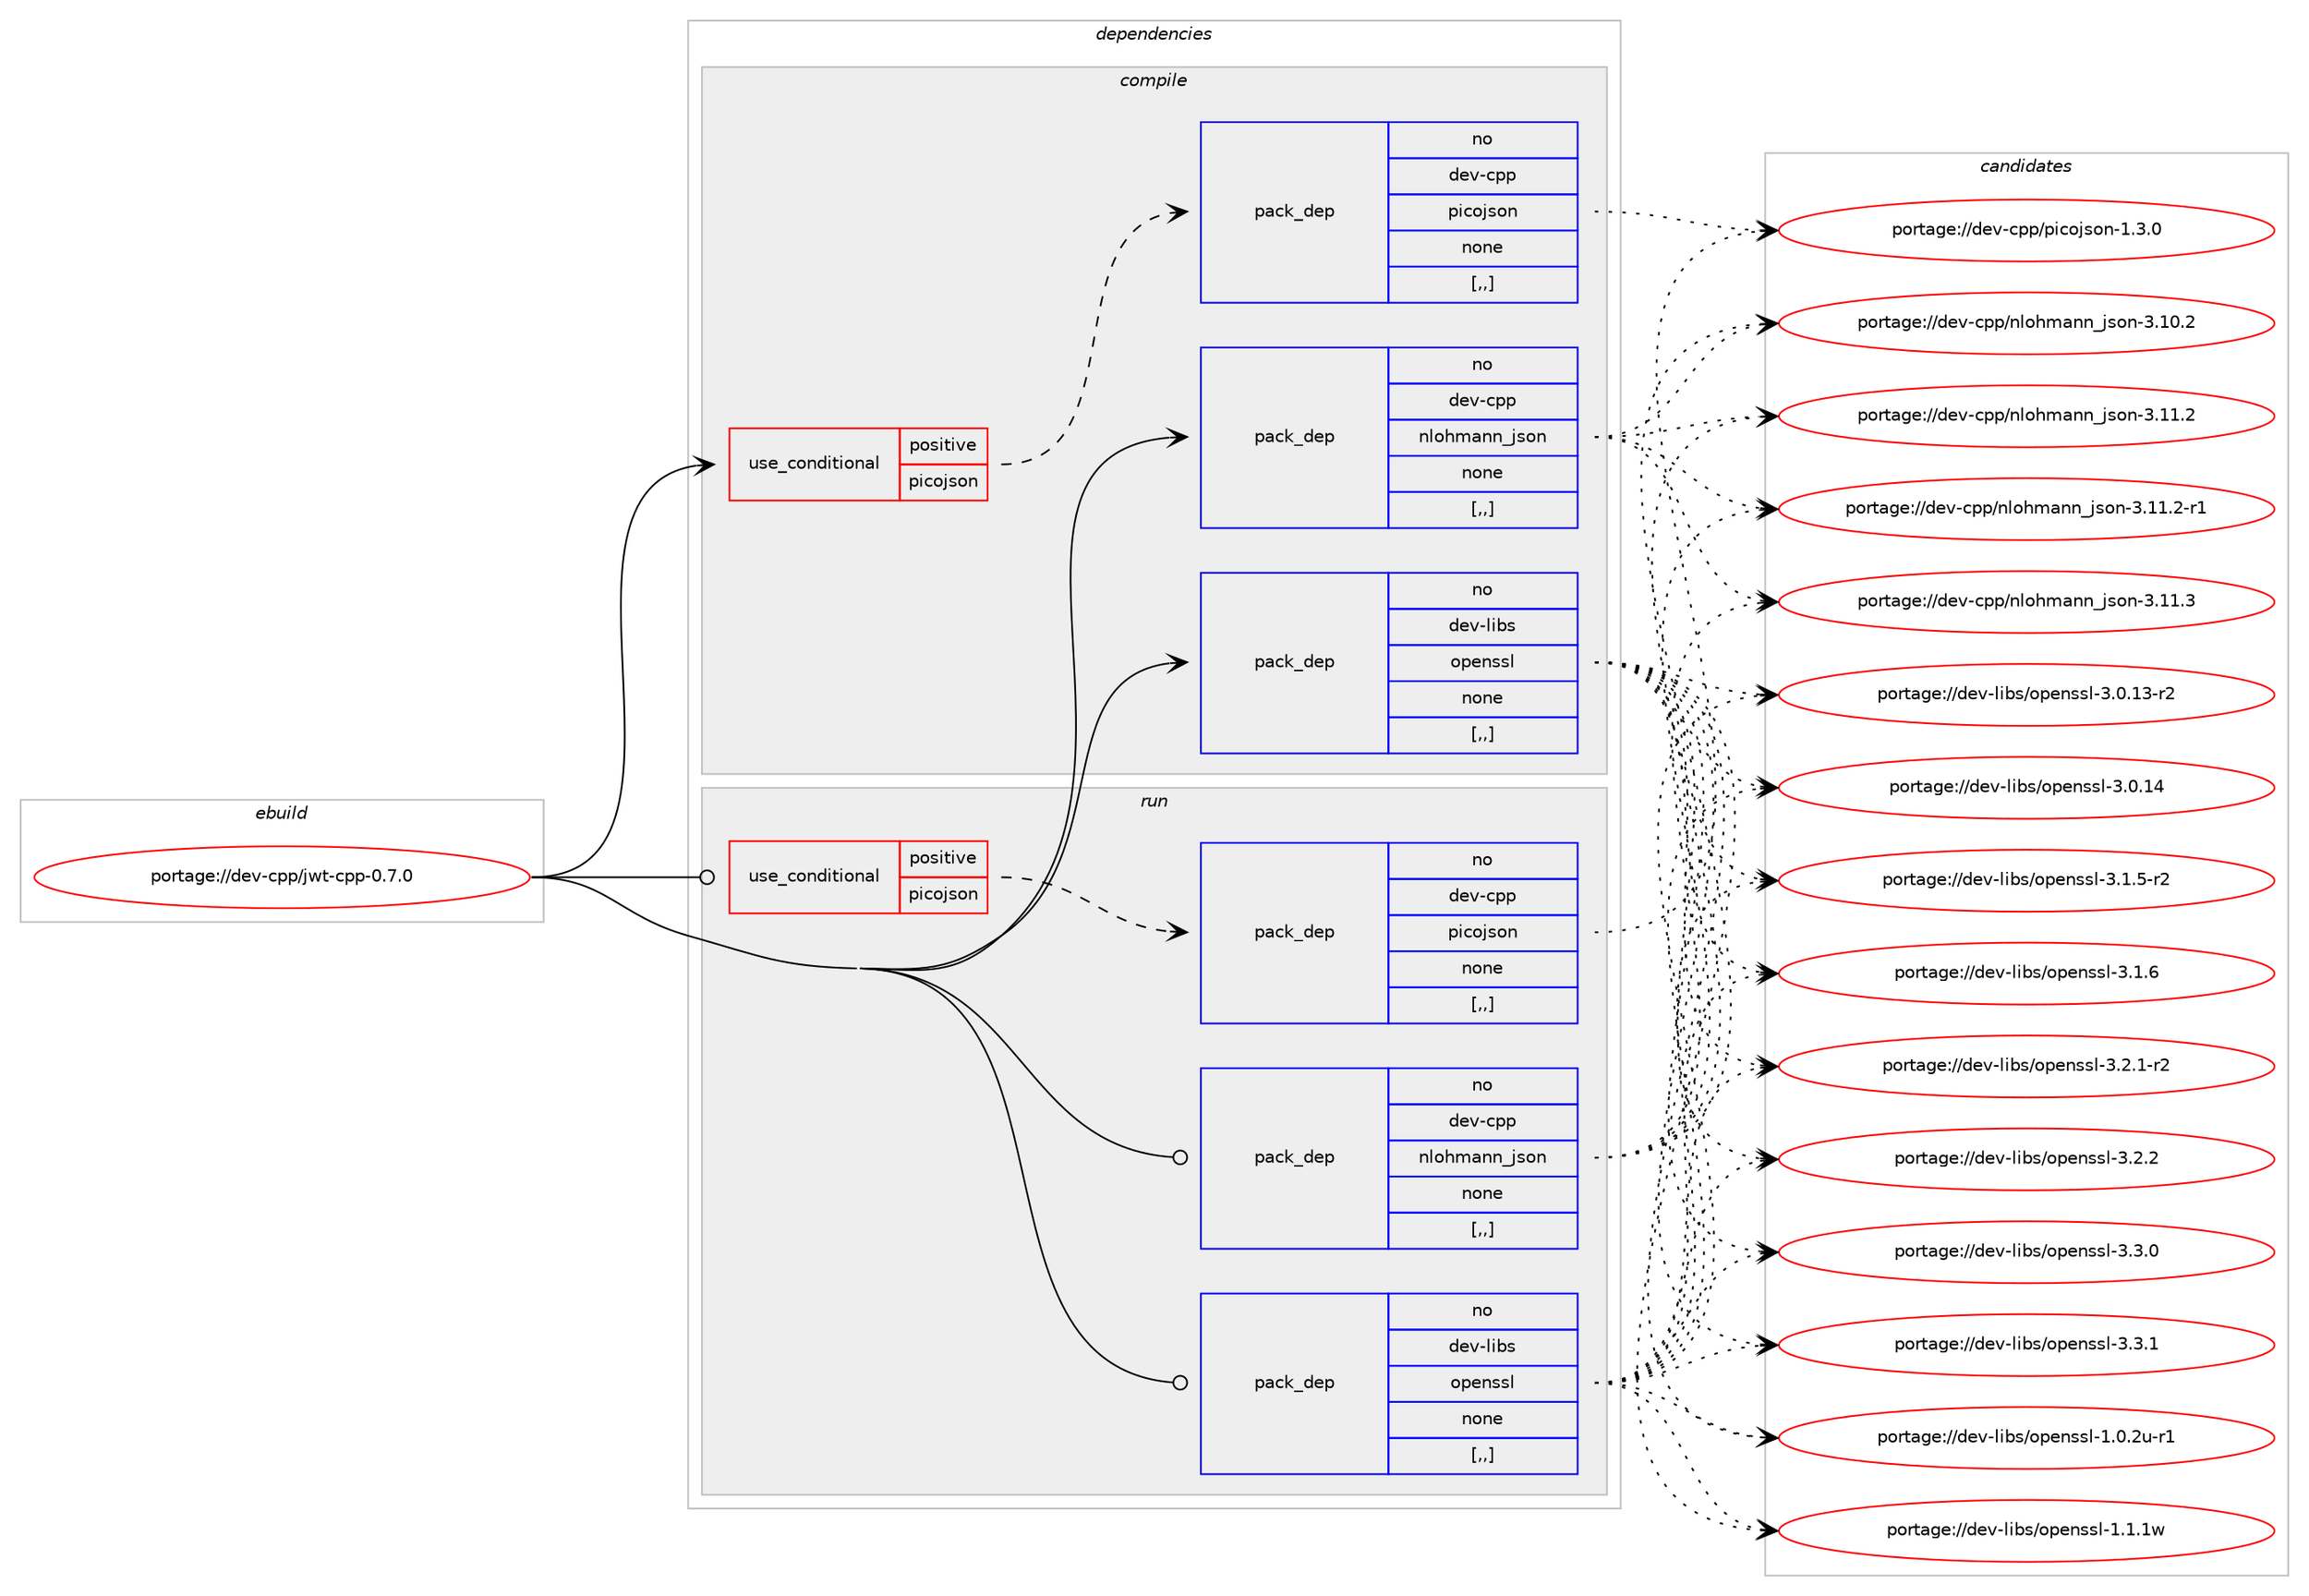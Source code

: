 digraph prolog {

# *************
# Graph options
# *************

newrank=true;
concentrate=true;
compound=true;
graph [rankdir=LR,fontname=Helvetica,fontsize=10,ranksep=1.5];#, ranksep=2.5, nodesep=0.2];
edge  [arrowhead=vee];
node  [fontname=Helvetica,fontsize=10];

# **********
# The ebuild
# **********

subgraph cluster_leftcol {
color=gray;
rank=same;
label=<<i>ebuild</i>>;
id [label="portage://dev-cpp/jwt-cpp-0.7.0", color=red, width=4, href="../dev-cpp/jwt-cpp-0.7.0.svg"];
}

# ****************
# The dependencies
# ****************

subgraph cluster_midcol {
color=gray;
label=<<i>dependencies</i>>;
subgraph cluster_compile {
fillcolor="#eeeeee";
style=filled;
label=<<i>compile</i>>;
subgraph cond16490 {
dependency63765 [label=<<TABLE BORDER="0" CELLBORDER="1" CELLSPACING="0" CELLPADDING="4"><TR><TD ROWSPAN="3" CELLPADDING="10">use_conditional</TD></TR><TR><TD>positive</TD></TR><TR><TD>picojson</TD></TR></TABLE>>, shape=none, color=red];
subgraph pack46383 {
dependency63766 [label=<<TABLE BORDER="0" CELLBORDER="1" CELLSPACING="0" CELLPADDING="4" WIDTH="220"><TR><TD ROWSPAN="6" CELLPADDING="30">pack_dep</TD></TR><TR><TD WIDTH="110">no</TD></TR><TR><TD>dev-cpp</TD></TR><TR><TD>picojson</TD></TR><TR><TD>none</TD></TR><TR><TD>[,,]</TD></TR></TABLE>>, shape=none, color=blue];
}
dependency63765:e -> dependency63766:w [weight=20,style="dashed",arrowhead="vee"];
}
id:e -> dependency63765:w [weight=20,style="solid",arrowhead="vee"];
subgraph pack46384 {
dependency63767 [label=<<TABLE BORDER="0" CELLBORDER="1" CELLSPACING="0" CELLPADDING="4" WIDTH="220"><TR><TD ROWSPAN="6" CELLPADDING="30">pack_dep</TD></TR><TR><TD WIDTH="110">no</TD></TR><TR><TD>dev-cpp</TD></TR><TR><TD>nlohmann_json</TD></TR><TR><TD>none</TD></TR><TR><TD>[,,]</TD></TR></TABLE>>, shape=none, color=blue];
}
id:e -> dependency63767:w [weight=20,style="solid",arrowhead="vee"];
subgraph pack46385 {
dependency63768 [label=<<TABLE BORDER="0" CELLBORDER="1" CELLSPACING="0" CELLPADDING="4" WIDTH="220"><TR><TD ROWSPAN="6" CELLPADDING="30">pack_dep</TD></TR><TR><TD WIDTH="110">no</TD></TR><TR><TD>dev-libs</TD></TR><TR><TD>openssl</TD></TR><TR><TD>none</TD></TR><TR><TD>[,,]</TD></TR></TABLE>>, shape=none, color=blue];
}
id:e -> dependency63768:w [weight=20,style="solid",arrowhead="vee"];
}
subgraph cluster_compileandrun {
fillcolor="#eeeeee";
style=filled;
label=<<i>compile and run</i>>;
}
subgraph cluster_run {
fillcolor="#eeeeee";
style=filled;
label=<<i>run</i>>;
subgraph cond16491 {
dependency63769 [label=<<TABLE BORDER="0" CELLBORDER="1" CELLSPACING="0" CELLPADDING="4"><TR><TD ROWSPAN="3" CELLPADDING="10">use_conditional</TD></TR><TR><TD>positive</TD></TR><TR><TD>picojson</TD></TR></TABLE>>, shape=none, color=red];
subgraph pack46386 {
dependency63770 [label=<<TABLE BORDER="0" CELLBORDER="1" CELLSPACING="0" CELLPADDING="4" WIDTH="220"><TR><TD ROWSPAN="6" CELLPADDING="30">pack_dep</TD></TR><TR><TD WIDTH="110">no</TD></TR><TR><TD>dev-cpp</TD></TR><TR><TD>picojson</TD></TR><TR><TD>none</TD></TR><TR><TD>[,,]</TD></TR></TABLE>>, shape=none, color=blue];
}
dependency63769:e -> dependency63770:w [weight=20,style="dashed",arrowhead="vee"];
}
id:e -> dependency63769:w [weight=20,style="solid",arrowhead="odot"];
subgraph pack46387 {
dependency63771 [label=<<TABLE BORDER="0" CELLBORDER="1" CELLSPACING="0" CELLPADDING="4" WIDTH="220"><TR><TD ROWSPAN="6" CELLPADDING="30">pack_dep</TD></TR><TR><TD WIDTH="110">no</TD></TR><TR><TD>dev-cpp</TD></TR><TR><TD>nlohmann_json</TD></TR><TR><TD>none</TD></TR><TR><TD>[,,]</TD></TR></TABLE>>, shape=none, color=blue];
}
id:e -> dependency63771:w [weight=20,style="solid",arrowhead="odot"];
subgraph pack46388 {
dependency63772 [label=<<TABLE BORDER="0" CELLBORDER="1" CELLSPACING="0" CELLPADDING="4" WIDTH="220"><TR><TD ROWSPAN="6" CELLPADDING="30">pack_dep</TD></TR><TR><TD WIDTH="110">no</TD></TR><TR><TD>dev-libs</TD></TR><TR><TD>openssl</TD></TR><TR><TD>none</TD></TR><TR><TD>[,,]</TD></TR></TABLE>>, shape=none, color=blue];
}
id:e -> dependency63772:w [weight=20,style="solid",arrowhead="odot"];
}
}

# **************
# The candidates
# **************

subgraph cluster_choices {
rank=same;
color=gray;
label=<<i>candidates</i>>;

subgraph choice46383 {
color=black;
nodesep=1;
choice10010111845991121124711210599111106115111110454946514648 [label="portage://dev-cpp/picojson-1.3.0", color=red, width=4,href="../dev-cpp/picojson-1.3.0.svg"];
dependency63766:e -> choice10010111845991121124711210599111106115111110454946514648:w [style=dotted,weight="100"];
}
subgraph choice46384 {
color=black;
nodesep=1;
choice100101118459911211247110108111104109971101109510611511111045514649484650 [label="portage://dev-cpp/nlohmann_json-3.10.2", color=red, width=4,href="../dev-cpp/nlohmann_json-3.10.2.svg"];
choice100101118459911211247110108111104109971101109510611511111045514649494650 [label="portage://dev-cpp/nlohmann_json-3.11.2", color=red, width=4,href="../dev-cpp/nlohmann_json-3.11.2.svg"];
choice1001011184599112112471101081111041099711011095106115111110455146494946504511449 [label="portage://dev-cpp/nlohmann_json-3.11.2-r1", color=red, width=4,href="../dev-cpp/nlohmann_json-3.11.2-r1.svg"];
choice100101118459911211247110108111104109971101109510611511111045514649494651 [label="portage://dev-cpp/nlohmann_json-3.11.3", color=red, width=4,href="../dev-cpp/nlohmann_json-3.11.3.svg"];
dependency63767:e -> choice100101118459911211247110108111104109971101109510611511111045514649484650:w [style=dotted,weight="100"];
dependency63767:e -> choice100101118459911211247110108111104109971101109510611511111045514649494650:w [style=dotted,weight="100"];
dependency63767:e -> choice1001011184599112112471101081111041099711011095106115111110455146494946504511449:w [style=dotted,weight="100"];
dependency63767:e -> choice100101118459911211247110108111104109971101109510611511111045514649494651:w [style=dotted,weight="100"];
}
subgraph choice46385 {
color=black;
nodesep=1;
choice1001011184510810598115471111121011101151151084549464846501174511449 [label="portage://dev-libs/openssl-1.0.2u-r1", color=red, width=4,href="../dev-libs/openssl-1.0.2u-r1.svg"];
choice100101118451081059811547111112101110115115108454946494649119 [label="portage://dev-libs/openssl-1.1.1w", color=red, width=4,href="../dev-libs/openssl-1.1.1w.svg"];
choice100101118451081059811547111112101110115115108455146484649514511450 [label="portage://dev-libs/openssl-3.0.13-r2", color=red, width=4,href="../dev-libs/openssl-3.0.13-r2.svg"];
choice10010111845108105981154711111210111011511510845514648464952 [label="portage://dev-libs/openssl-3.0.14", color=red, width=4,href="../dev-libs/openssl-3.0.14.svg"];
choice1001011184510810598115471111121011101151151084551464946534511450 [label="portage://dev-libs/openssl-3.1.5-r2", color=red, width=4,href="../dev-libs/openssl-3.1.5-r2.svg"];
choice100101118451081059811547111112101110115115108455146494654 [label="portage://dev-libs/openssl-3.1.6", color=red, width=4,href="../dev-libs/openssl-3.1.6.svg"];
choice1001011184510810598115471111121011101151151084551465046494511450 [label="portage://dev-libs/openssl-3.2.1-r2", color=red, width=4,href="../dev-libs/openssl-3.2.1-r2.svg"];
choice100101118451081059811547111112101110115115108455146504650 [label="portage://dev-libs/openssl-3.2.2", color=red, width=4,href="../dev-libs/openssl-3.2.2.svg"];
choice100101118451081059811547111112101110115115108455146514648 [label="portage://dev-libs/openssl-3.3.0", color=red, width=4,href="../dev-libs/openssl-3.3.0.svg"];
choice100101118451081059811547111112101110115115108455146514649 [label="portage://dev-libs/openssl-3.3.1", color=red, width=4,href="../dev-libs/openssl-3.3.1.svg"];
dependency63768:e -> choice1001011184510810598115471111121011101151151084549464846501174511449:w [style=dotted,weight="100"];
dependency63768:e -> choice100101118451081059811547111112101110115115108454946494649119:w [style=dotted,weight="100"];
dependency63768:e -> choice100101118451081059811547111112101110115115108455146484649514511450:w [style=dotted,weight="100"];
dependency63768:e -> choice10010111845108105981154711111210111011511510845514648464952:w [style=dotted,weight="100"];
dependency63768:e -> choice1001011184510810598115471111121011101151151084551464946534511450:w [style=dotted,weight="100"];
dependency63768:e -> choice100101118451081059811547111112101110115115108455146494654:w [style=dotted,weight="100"];
dependency63768:e -> choice1001011184510810598115471111121011101151151084551465046494511450:w [style=dotted,weight="100"];
dependency63768:e -> choice100101118451081059811547111112101110115115108455146504650:w [style=dotted,weight="100"];
dependency63768:e -> choice100101118451081059811547111112101110115115108455146514648:w [style=dotted,weight="100"];
dependency63768:e -> choice100101118451081059811547111112101110115115108455146514649:w [style=dotted,weight="100"];
}
subgraph choice46386 {
color=black;
nodesep=1;
choice10010111845991121124711210599111106115111110454946514648 [label="portage://dev-cpp/picojson-1.3.0", color=red, width=4,href="../dev-cpp/picojson-1.3.0.svg"];
dependency63770:e -> choice10010111845991121124711210599111106115111110454946514648:w [style=dotted,weight="100"];
}
subgraph choice46387 {
color=black;
nodesep=1;
choice100101118459911211247110108111104109971101109510611511111045514649484650 [label="portage://dev-cpp/nlohmann_json-3.10.2", color=red, width=4,href="../dev-cpp/nlohmann_json-3.10.2.svg"];
choice100101118459911211247110108111104109971101109510611511111045514649494650 [label="portage://dev-cpp/nlohmann_json-3.11.2", color=red, width=4,href="../dev-cpp/nlohmann_json-3.11.2.svg"];
choice1001011184599112112471101081111041099711011095106115111110455146494946504511449 [label="portage://dev-cpp/nlohmann_json-3.11.2-r1", color=red, width=4,href="../dev-cpp/nlohmann_json-3.11.2-r1.svg"];
choice100101118459911211247110108111104109971101109510611511111045514649494651 [label="portage://dev-cpp/nlohmann_json-3.11.3", color=red, width=4,href="../dev-cpp/nlohmann_json-3.11.3.svg"];
dependency63771:e -> choice100101118459911211247110108111104109971101109510611511111045514649484650:w [style=dotted,weight="100"];
dependency63771:e -> choice100101118459911211247110108111104109971101109510611511111045514649494650:w [style=dotted,weight="100"];
dependency63771:e -> choice1001011184599112112471101081111041099711011095106115111110455146494946504511449:w [style=dotted,weight="100"];
dependency63771:e -> choice100101118459911211247110108111104109971101109510611511111045514649494651:w [style=dotted,weight="100"];
}
subgraph choice46388 {
color=black;
nodesep=1;
choice1001011184510810598115471111121011101151151084549464846501174511449 [label="portage://dev-libs/openssl-1.0.2u-r1", color=red, width=4,href="../dev-libs/openssl-1.0.2u-r1.svg"];
choice100101118451081059811547111112101110115115108454946494649119 [label="portage://dev-libs/openssl-1.1.1w", color=red, width=4,href="../dev-libs/openssl-1.1.1w.svg"];
choice100101118451081059811547111112101110115115108455146484649514511450 [label="portage://dev-libs/openssl-3.0.13-r2", color=red, width=4,href="../dev-libs/openssl-3.0.13-r2.svg"];
choice10010111845108105981154711111210111011511510845514648464952 [label="portage://dev-libs/openssl-3.0.14", color=red, width=4,href="../dev-libs/openssl-3.0.14.svg"];
choice1001011184510810598115471111121011101151151084551464946534511450 [label="portage://dev-libs/openssl-3.1.5-r2", color=red, width=4,href="../dev-libs/openssl-3.1.5-r2.svg"];
choice100101118451081059811547111112101110115115108455146494654 [label="portage://dev-libs/openssl-3.1.6", color=red, width=4,href="../dev-libs/openssl-3.1.6.svg"];
choice1001011184510810598115471111121011101151151084551465046494511450 [label="portage://dev-libs/openssl-3.2.1-r2", color=red, width=4,href="../dev-libs/openssl-3.2.1-r2.svg"];
choice100101118451081059811547111112101110115115108455146504650 [label="portage://dev-libs/openssl-3.2.2", color=red, width=4,href="../dev-libs/openssl-3.2.2.svg"];
choice100101118451081059811547111112101110115115108455146514648 [label="portage://dev-libs/openssl-3.3.0", color=red, width=4,href="../dev-libs/openssl-3.3.0.svg"];
choice100101118451081059811547111112101110115115108455146514649 [label="portage://dev-libs/openssl-3.3.1", color=red, width=4,href="../dev-libs/openssl-3.3.1.svg"];
dependency63772:e -> choice1001011184510810598115471111121011101151151084549464846501174511449:w [style=dotted,weight="100"];
dependency63772:e -> choice100101118451081059811547111112101110115115108454946494649119:w [style=dotted,weight="100"];
dependency63772:e -> choice100101118451081059811547111112101110115115108455146484649514511450:w [style=dotted,weight="100"];
dependency63772:e -> choice10010111845108105981154711111210111011511510845514648464952:w [style=dotted,weight="100"];
dependency63772:e -> choice1001011184510810598115471111121011101151151084551464946534511450:w [style=dotted,weight="100"];
dependency63772:e -> choice100101118451081059811547111112101110115115108455146494654:w [style=dotted,weight="100"];
dependency63772:e -> choice1001011184510810598115471111121011101151151084551465046494511450:w [style=dotted,weight="100"];
dependency63772:e -> choice100101118451081059811547111112101110115115108455146504650:w [style=dotted,weight="100"];
dependency63772:e -> choice100101118451081059811547111112101110115115108455146514648:w [style=dotted,weight="100"];
dependency63772:e -> choice100101118451081059811547111112101110115115108455146514649:w [style=dotted,weight="100"];
}
}

}
